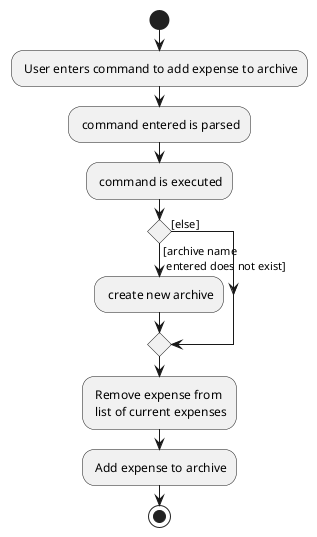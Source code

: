 @startuml
start
: User enters command to add expense to archive;
: command entered is parsed;
: command is executed;

if () then ([archive name \n entered does not exist])
    : create new archive;
else ([else])
endif
: Remove expense from \n list of current expenses;
: Add expense to archive;
stop
@enduml